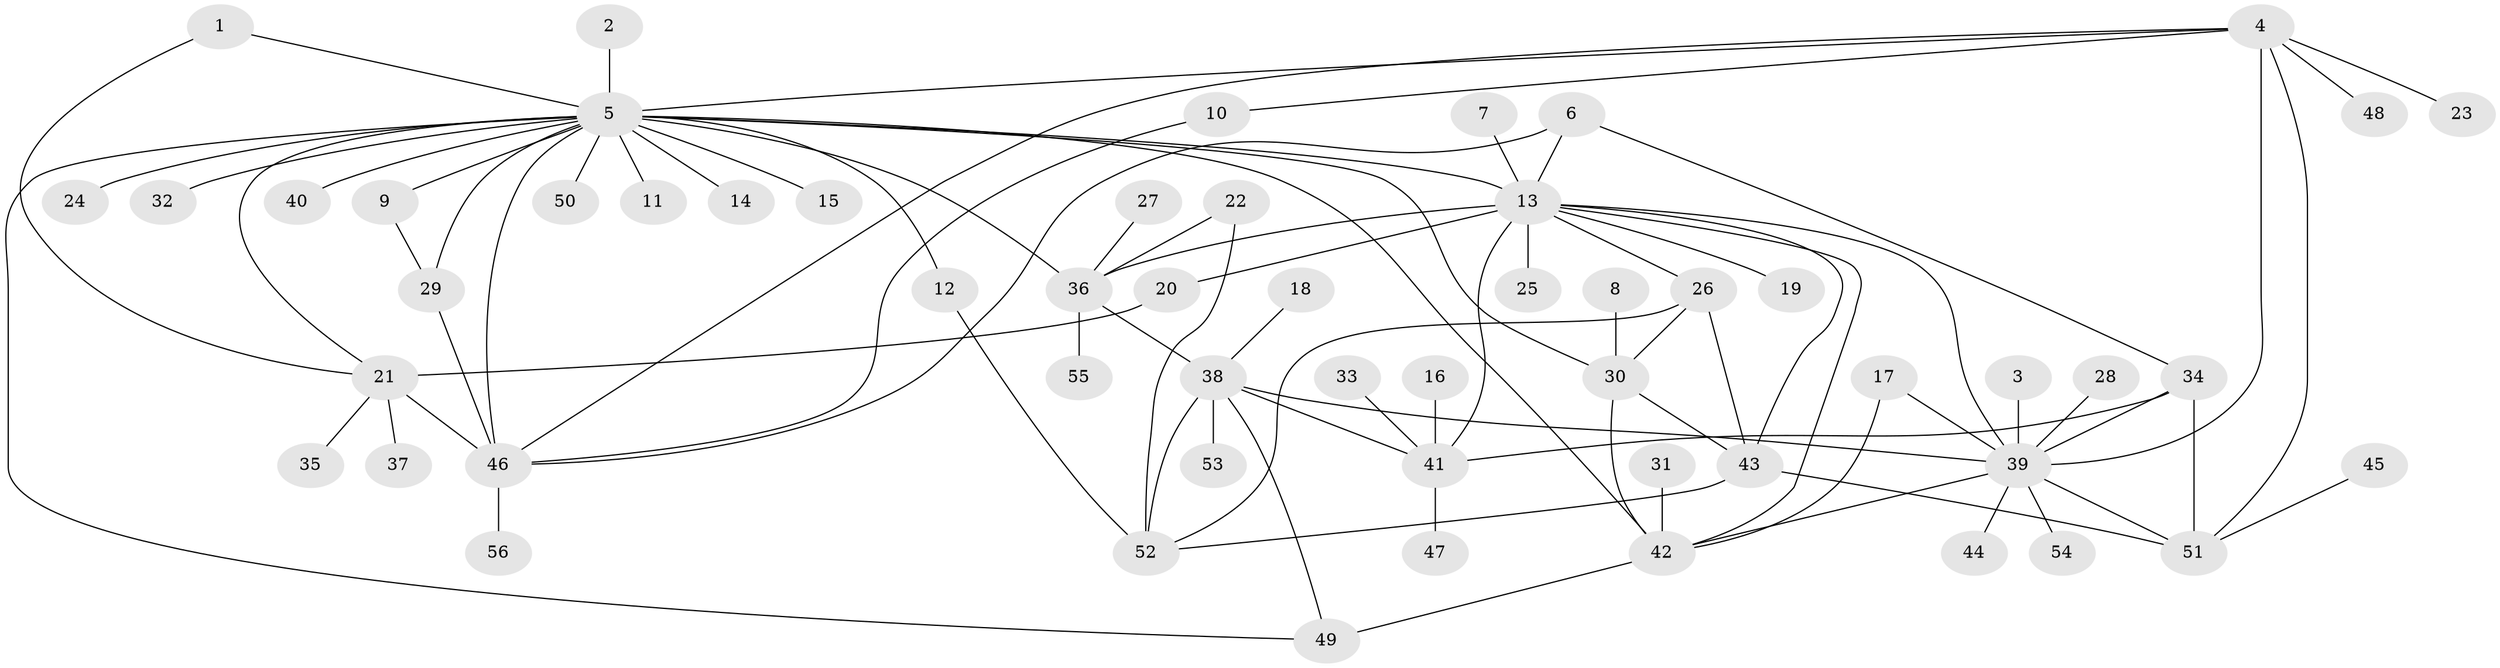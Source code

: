 // original degree distribution, {14: 0.009009009009009009, 9: 0.018018018018018018, 7: 0.036036036036036036, 13: 0.009009009009009009, 2: 0.24324324324324326, 1: 0.44144144144144143, 3: 0.10810810810810811, 4: 0.04504504504504504, 6: 0.036036036036036036, 5: 0.05405405405405406}
// Generated by graph-tools (version 1.1) at 2025/49/03/09/25 03:49:59]
// undirected, 56 vertices, 85 edges
graph export_dot {
graph [start="1"]
  node [color=gray90,style=filled];
  1;
  2;
  3;
  4;
  5;
  6;
  7;
  8;
  9;
  10;
  11;
  12;
  13;
  14;
  15;
  16;
  17;
  18;
  19;
  20;
  21;
  22;
  23;
  24;
  25;
  26;
  27;
  28;
  29;
  30;
  31;
  32;
  33;
  34;
  35;
  36;
  37;
  38;
  39;
  40;
  41;
  42;
  43;
  44;
  45;
  46;
  47;
  48;
  49;
  50;
  51;
  52;
  53;
  54;
  55;
  56;
  1 -- 5 [weight=1.0];
  1 -- 21 [weight=1.0];
  2 -- 5 [weight=1.0];
  3 -- 39 [weight=1.0];
  4 -- 5 [weight=1.0];
  4 -- 10 [weight=1.0];
  4 -- 23 [weight=1.0];
  4 -- 39 [weight=1.0];
  4 -- 46 [weight=1.0];
  4 -- 48 [weight=1.0];
  4 -- 51 [weight=1.0];
  5 -- 9 [weight=1.0];
  5 -- 11 [weight=1.0];
  5 -- 12 [weight=1.0];
  5 -- 13 [weight=2.0];
  5 -- 14 [weight=1.0];
  5 -- 15 [weight=1.0];
  5 -- 21 [weight=1.0];
  5 -- 24 [weight=1.0];
  5 -- 29 [weight=1.0];
  5 -- 30 [weight=1.0];
  5 -- 32 [weight=1.0];
  5 -- 36 [weight=1.0];
  5 -- 40 [weight=1.0];
  5 -- 42 [weight=1.0];
  5 -- 46 [weight=1.0];
  5 -- 49 [weight=1.0];
  5 -- 50 [weight=1.0];
  6 -- 13 [weight=1.0];
  6 -- 34 [weight=1.0];
  6 -- 46 [weight=1.0];
  7 -- 13 [weight=1.0];
  8 -- 30 [weight=1.0];
  9 -- 29 [weight=1.0];
  10 -- 46 [weight=1.0];
  12 -- 52 [weight=1.0];
  13 -- 19 [weight=1.0];
  13 -- 20 [weight=1.0];
  13 -- 25 [weight=1.0];
  13 -- 26 [weight=1.0];
  13 -- 36 [weight=1.0];
  13 -- 39 [weight=1.0];
  13 -- 41 [weight=1.0];
  13 -- 42 [weight=1.0];
  13 -- 43 [weight=1.0];
  16 -- 41 [weight=1.0];
  17 -- 39 [weight=1.0];
  17 -- 42 [weight=1.0];
  18 -- 38 [weight=1.0];
  20 -- 21 [weight=1.0];
  21 -- 35 [weight=1.0];
  21 -- 37 [weight=1.0];
  21 -- 46 [weight=2.0];
  22 -- 36 [weight=1.0];
  22 -- 52 [weight=1.0];
  26 -- 30 [weight=1.0];
  26 -- 43 [weight=1.0];
  26 -- 52 [weight=1.0];
  27 -- 36 [weight=1.0];
  28 -- 39 [weight=1.0];
  29 -- 46 [weight=1.0];
  30 -- 42 [weight=1.0];
  30 -- 43 [weight=1.0];
  31 -- 42 [weight=1.0];
  33 -- 41 [weight=1.0];
  34 -- 39 [weight=1.0];
  34 -- 41 [weight=1.0];
  34 -- 51 [weight=1.0];
  36 -- 38 [weight=1.0];
  36 -- 55 [weight=1.0];
  38 -- 39 [weight=1.0];
  38 -- 41 [weight=1.0];
  38 -- 49 [weight=1.0];
  38 -- 52 [weight=1.0];
  38 -- 53 [weight=1.0];
  39 -- 42 [weight=1.0];
  39 -- 44 [weight=1.0];
  39 -- 51 [weight=1.0];
  39 -- 54 [weight=1.0];
  41 -- 47 [weight=1.0];
  42 -- 49 [weight=1.0];
  43 -- 51 [weight=1.0];
  43 -- 52 [weight=1.0];
  45 -- 51 [weight=1.0];
  46 -- 56 [weight=1.0];
}
